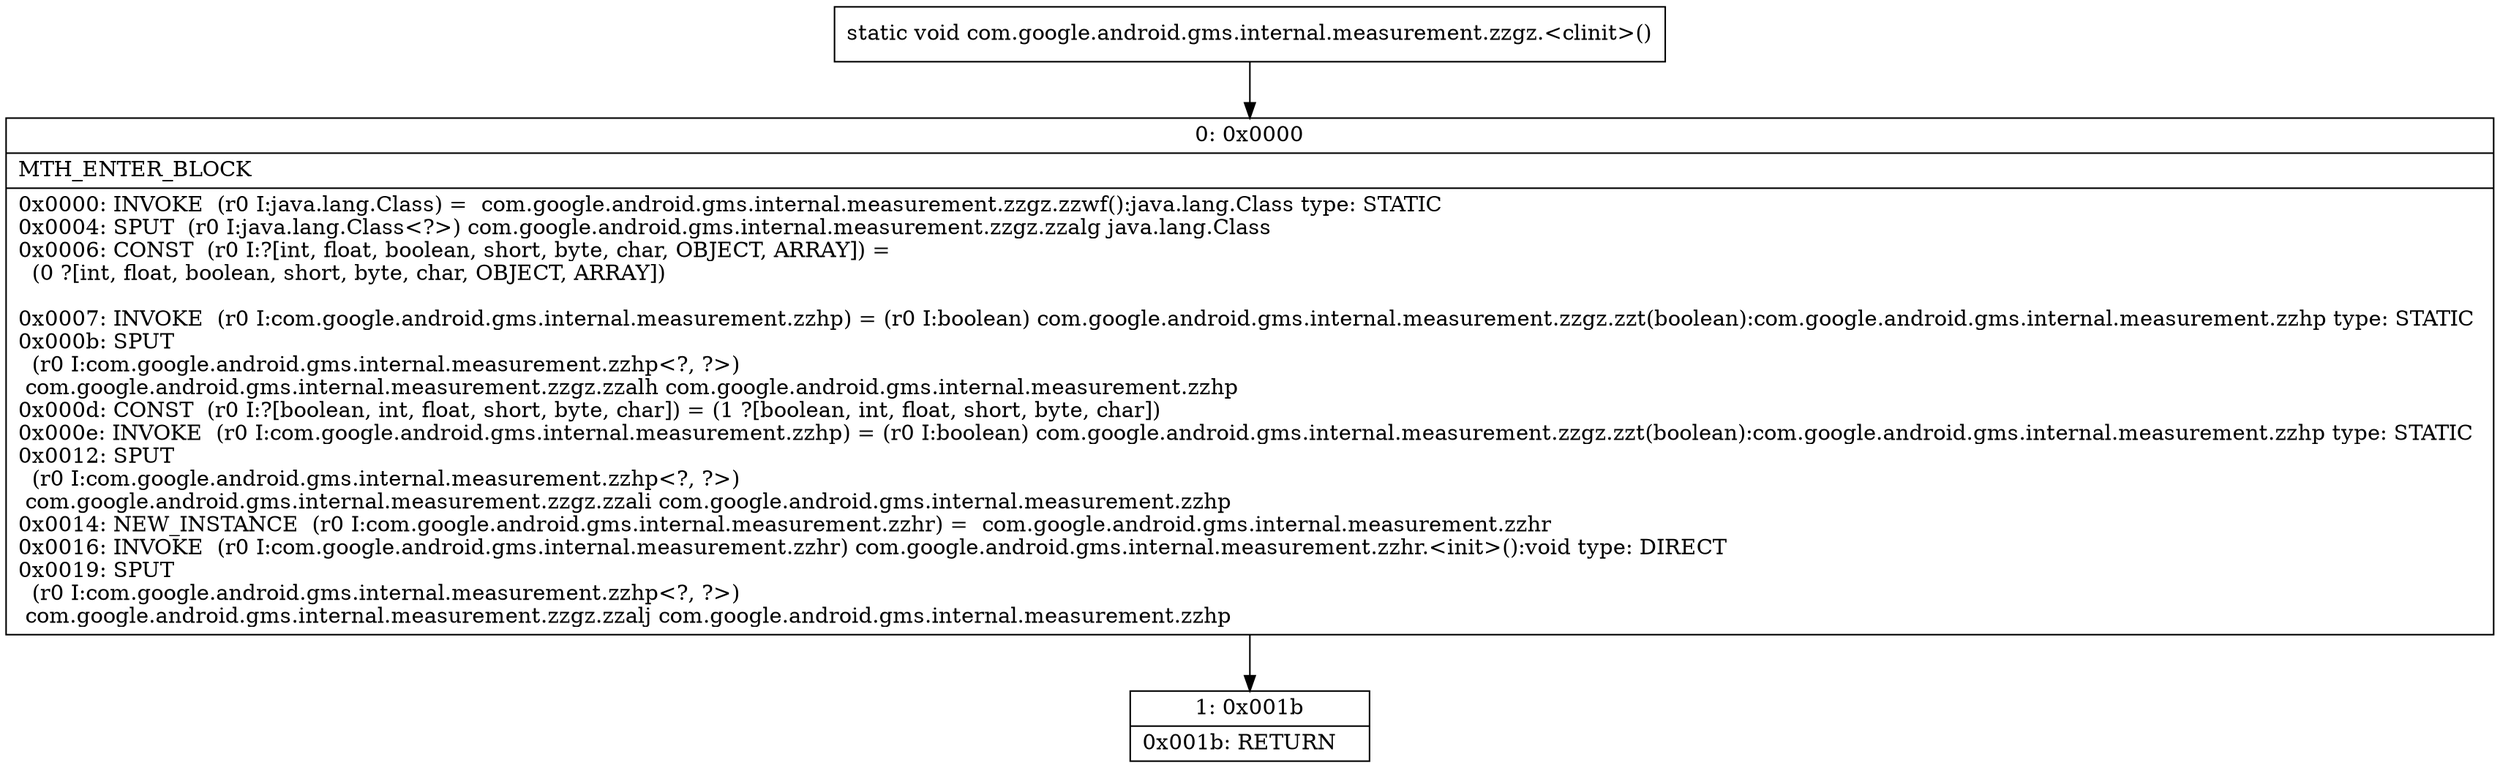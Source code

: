 digraph "CFG forcom.google.android.gms.internal.measurement.zzgz.\<clinit\>()V" {
Node_0 [shape=record,label="{0\:\ 0x0000|MTH_ENTER_BLOCK\l|0x0000: INVOKE  (r0 I:java.lang.Class) =  com.google.android.gms.internal.measurement.zzgz.zzwf():java.lang.Class type: STATIC \l0x0004: SPUT  (r0 I:java.lang.Class\<?\>) com.google.android.gms.internal.measurement.zzgz.zzalg java.lang.Class \l0x0006: CONST  (r0 I:?[int, float, boolean, short, byte, char, OBJECT, ARRAY]) = \l  (0 ?[int, float, boolean, short, byte, char, OBJECT, ARRAY])\l \l0x0007: INVOKE  (r0 I:com.google.android.gms.internal.measurement.zzhp) = (r0 I:boolean) com.google.android.gms.internal.measurement.zzgz.zzt(boolean):com.google.android.gms.internal.measurement.zzhp type: STATIC \l0x000b: SPUT  \l  (r0 I:com.google.android.gms.internal.measurement.zzhp\<?, ?\>)\l com.google.android.gms.internal.measurement.zzgz.zzalh com.google.android.gms.internal.measurement.zzhp \l0x000d: CONST  (r0 I:?[boolean, int, float, short, byte, char]) = (1 ?[boolean, int, float, short, byte, char]) \l0x000e: INVOKE  (r0 I:com.google.android.gms.internal.measurement.zzhp) = (r0 I:boolean) com.google.android.gms.internal.measurement.zzgz.zzt(boolean):com.google.android.gms.internal.measurement.zzhp type: STATIC \l0x0012: SPUT  \l  (r0 I:com.google.android.gms.internal.measurement.zzhp\<?, ?\>)\l com.google.android.gms.internal.measurement.zzgz.zzali com.google.android.gms.internal.measurement.zzhp \l0x0014: NEW_INSTANCE  (r0 I:com.google.android.gms.internal.measurement.zzhr) =  com.google.android.gms.internal.measurement.zzhr \l0x0016: INVOKE  (r0 I:com.google.android.gms.internal.measurement.zzhr) com.google.android.gms.internal.measurement.zzhr.\<init\>():void type: DIRECT \l0x0019: SPUT  \l  (r0 I:com.google.android.gms.internal.measurement.zzhp\<?, ?\>)\l com.google.android.gms.internal.measurement.zzgz.zzalj com.google.android.gms.internal.measurement.zzhp \l}"];
Node_1 [shape=record,label="{1\:\ 0x001b|0x001b: RETURN   \l}"];
MethodNode[shape=record,label="{static void com.google.android.gms.internal.measurement.zzgz.\<clinit\>() }"];
MethodNode -> Node_0;
Node_0 -> Node_1;
}

